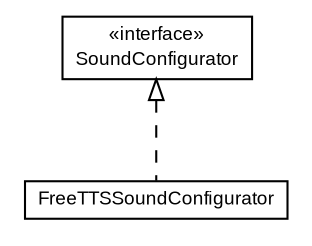 #!/usr/local/bin/dot
#
# Class diagram 
# Generated by UmlGraph version 4.6 (http://www.spinellis.gr/sw/umlgraph)
#

digraph G {
	edge [fontname="arial",fontsize=10,labelfontname="arial",labelfontsize=10];
	node [fontname="arial",fontsize=10,shape=plaintext];
	// com.octo.captcha.component.sound.soundconfigurator.FreeTTSSoundConfigurator
	c0 [label=<<table border="0" cellborder="1" cellspacing="0" cellpadding="2" port="p" href="./FreeTTSSoundConfigurator.html">
		<tr><td><table border="0" cellspacing="0" cellpadding="1">
			<tr><td> FreeTTSSoundConfigurator </td></tr>
		</table></td></tr>
		</table>>, fontname="arial", fontcolor="black", fontsize=9.0];
	//com.octo.captcha.component.sound.soundconfigurator.FreeTTSSoundConfigurator implements com.octo.captcha.component.sound.soundconfigurator.SoundConfigurator
	c8:p -> c0:p [dir=back,arrowtail=empty,style=dashed];
	// com.octo.captcha.component.sound.soundconfigurator.SoundConfigurator
	c8 [label=<<table border="0" cellborder="1" cellspacing="0" cellpadding="2" port="p" href="http://java.sun.com/j2se/1.4.2/docs/api/com/octo/captcha/component/sound/soundconfigurator/SoundConfigurator.html">
		<tr><td><table border="0" cellspacing="0" cellpadding="1">
			<tr><td> &laquo;interface&raquo; </td></tr>
			<tr><td> SoundConfigurator </td></tr>
		</table></td></tr>
		</table>>, fontname="arial", fontcolor="black", fontsize=9.0];
}

